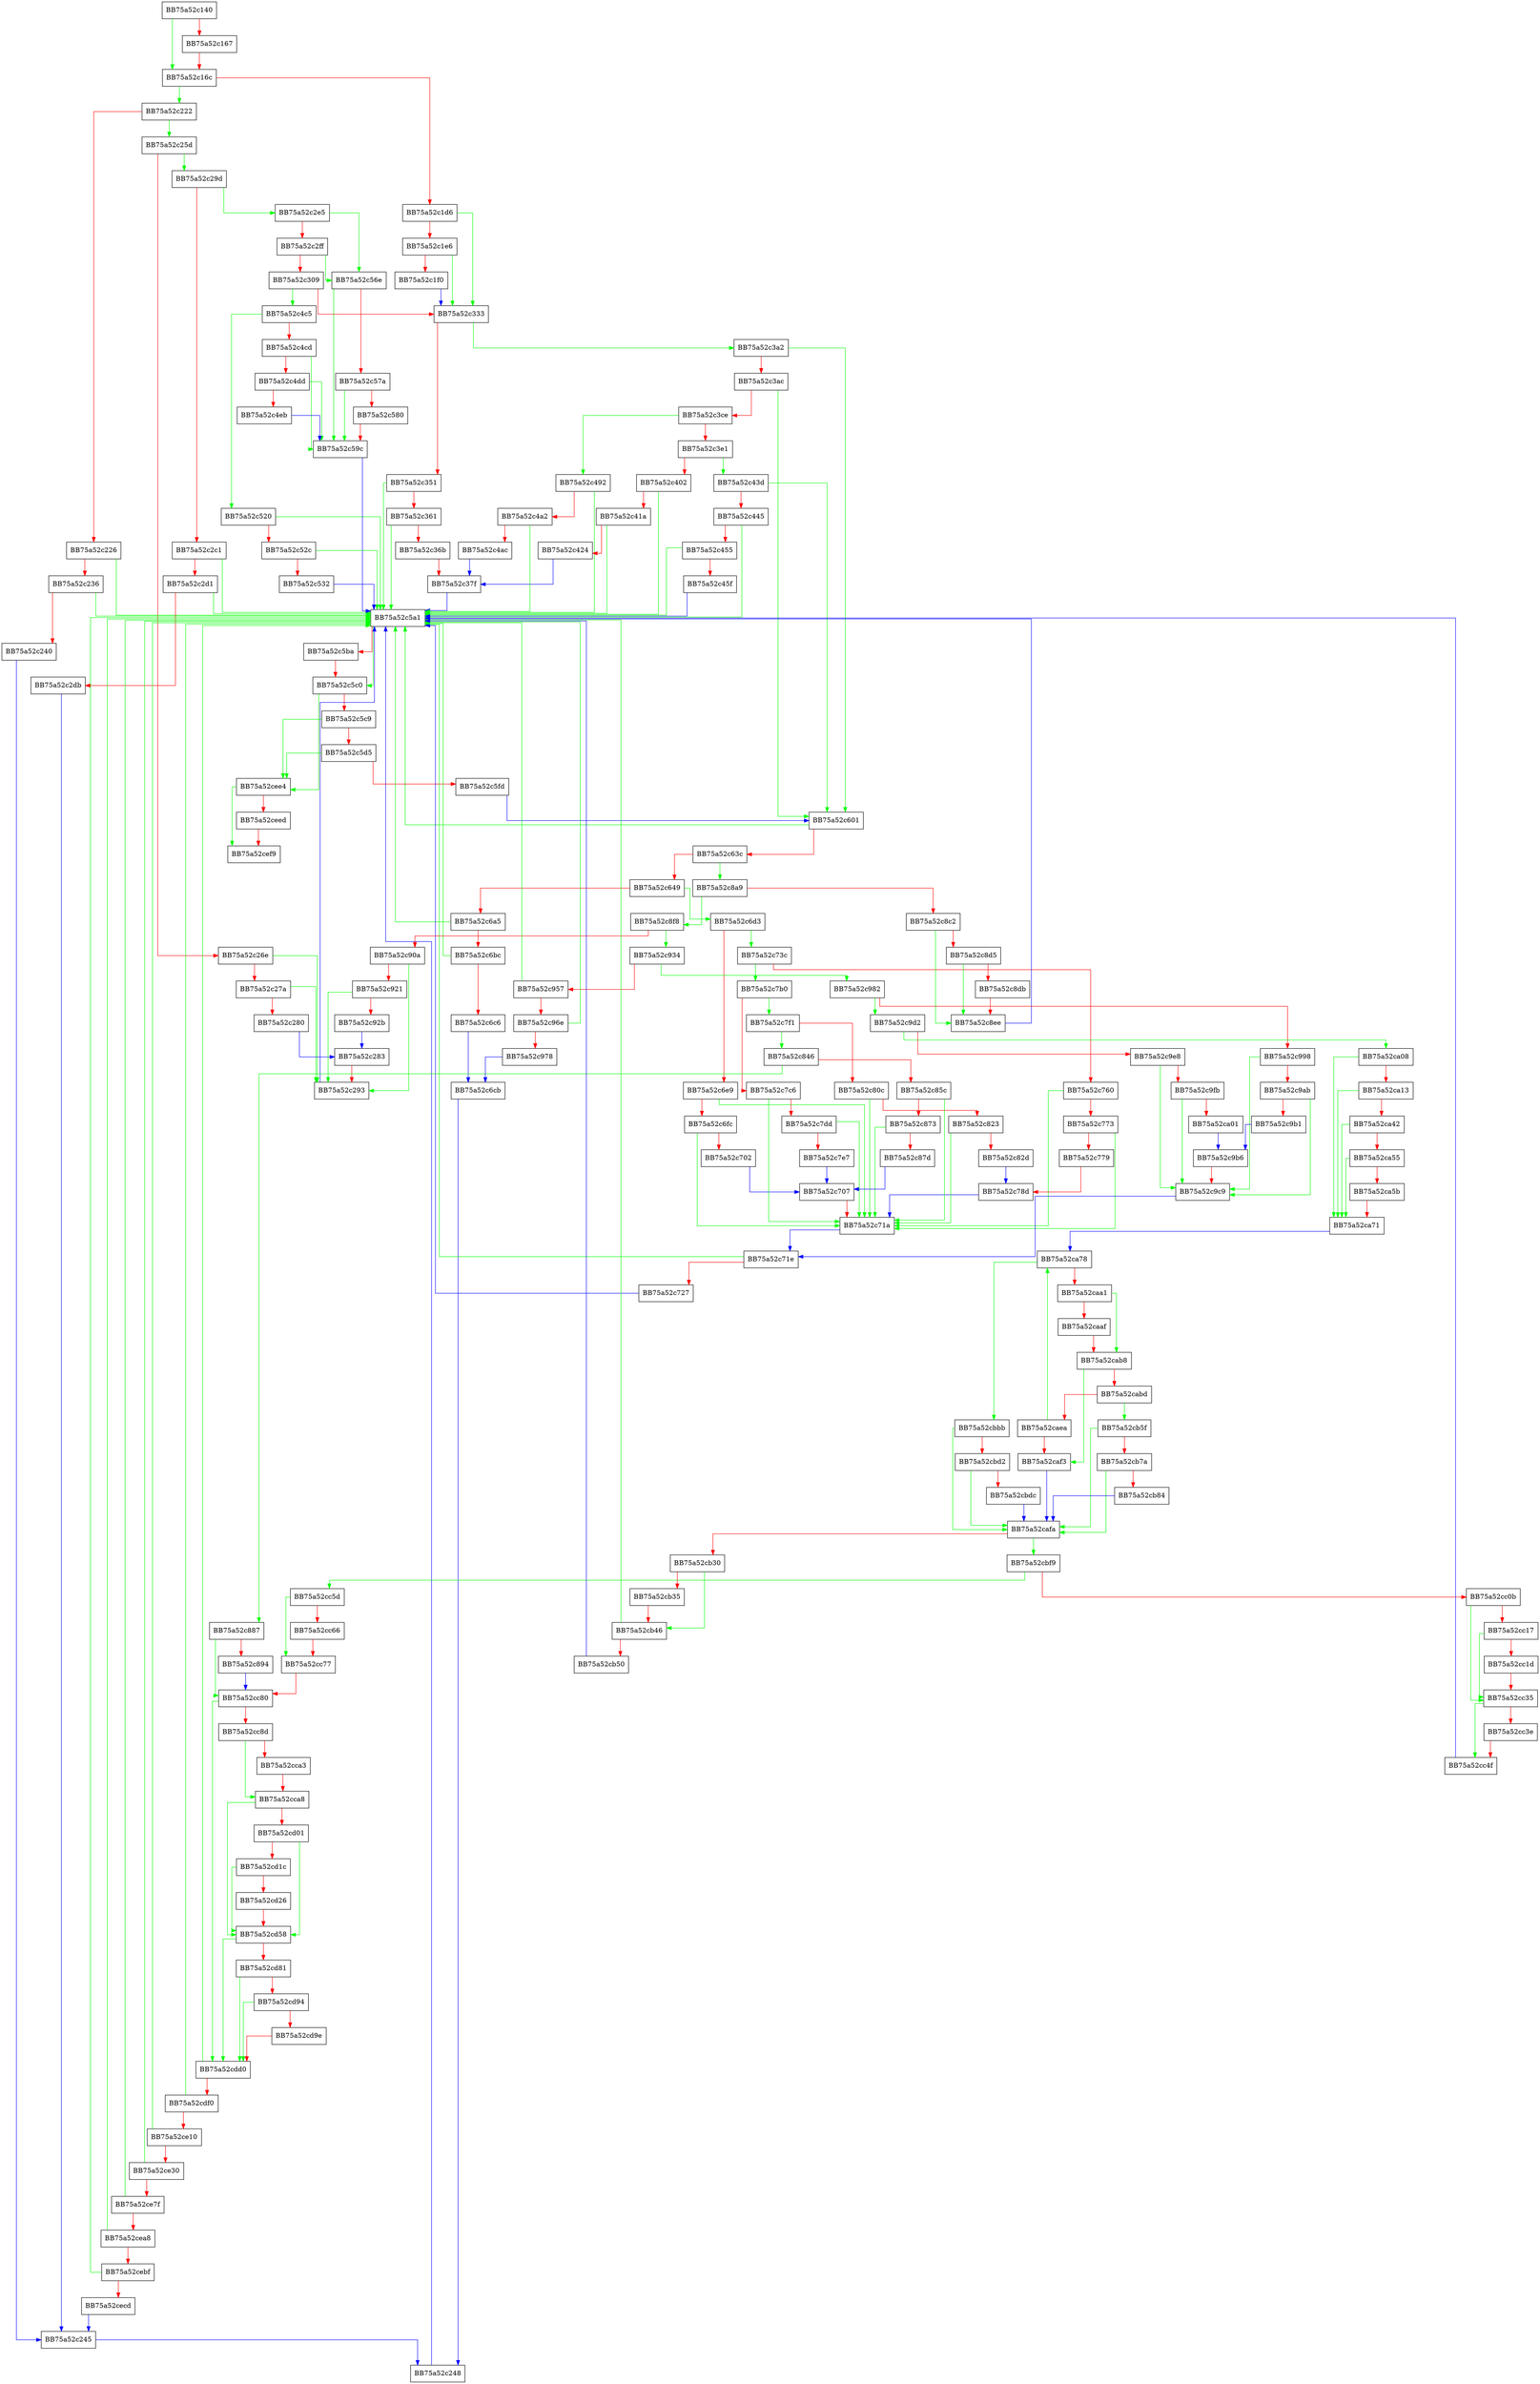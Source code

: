 digraph RestoreFile {
  node [shape="box"];
  graph [splines=ortho];
  BB75a52c140 -> BB75a52c16c [color="green"];
  BB75a52c140 -> BB75a52c167 [color="red"];
  BB75a52c167 -> BB75a52c16c [color="red"];
  BB75a52c16c -> BB75a52c222 [color="green"];
  BB75a52c16c -> BB75a52c1d6 [color="red"];
  BB75a52c1d6 -> BB75a52c333 [color="green"];
  BB75a52c1d6 -> BB75a52c1e6 [color="red"];
  BB75a52c1e6 -> BB75a52c333 [color="green"];
  BB75a52c1e6 -> BB75a52c1f0 [color="red"];
  BB75a52c1f0 -> BB75a52c333 [color="blue"];
  BB75a52c222 -> BB75a52c25d [color="green"];
  BB75a52c222 -> BB75a52c226 [color="red"];
  BB75a52c226 -> BB75a52c5a1 [color="green"];
  BB75a52c226 -> BB75a52c236 [color="red"];
  BB75a52c236 -> BB75a52c5a1 [color="green"];
  BB75a52c236 -> BB75a52c240 [color="red"];
  BB75a52c240 -> BB75a52c245 [color="blue"];
  BB75a52c245 -> BB75a52c248 [color="blue"];
  BB75a52c248 -> BB75a52c5a1 [color="blue"];
  BB75a52c25d -> BB75a52c29d [color="green"];
  BB75a52c25d -> BB75a52c26e [color="red"];
  BB75a52c26e -> BB75a52c293 [color="green"];
  BB75a52c26e -> BB75a52c27a [color="red"];
  BB75a52c27a -> BB75a52c293 [color="green"];
  BB75a52c27a -> BB75a52c280 [color="red"];
  BB75a52c280 -> BB75a52c283 [color="blue"];
  BB75a52c283 -> BB75a52c293 [color="red"];
  BB75a52c293 -> BB75a52c5a1 [color="blue"];
  BB75a52c29d -> BB75a52c2e5 [color="green"];
  BB75a52c29d -> BB75a52c2c1 [color="red"];
  BB75a52c2c1 -> BB75a52c5a1 [color="green"];
  BB75a52c2c1 -> BB75a52c2d1 [color="red"];
  BB75a52c2d1 -> BB75a52c5a1 [color="green"];
  BB75a52c2d1 -> BB75a52c2db [color="red"];
  BB75a52c2db -> BB75a52c245 [color="blue"];
  BB75a52c2e5 -> BB75a52c56e [color="green"];
  BB75a52c2e5 -> BB75a52c2ff [color="red"];
  BB75a52c2ff -> BB75a52c56e [color="green"];
  BB75a52c2ff -> BB75a52c309 [color="red"];
  BB75a52c309 -> BB75a52c4c5 [color="green"];
  BB75a52c309 -> BB75a52c333 [color="red"];
  BB75a52c333 -> BB75a52c3a2 [color="green"];
  BB75a52c333 -> BB75a52c351 [color="red"];
  BB75a52c351 -> BB75a52c5a1 [color="green"];
  BB75a52c351 -> BB75a52c361 [color="red"];
  BB75a52c361 -> BB75a52c5a1 [color="green"];
  BB75a52c361 -> BB75a52c36b [color="red"];
  BB75a52c36b -> BB75a52c37f [color="red"];
  BB75a52c37f -> BB75a52c5a1 [color="blue"];
  BB75a52c3a2 -> BB75a52c601 [color="green"];
  BB75a52c3a2 -> BB75a52c3ac [color="red"];
  BB75a52c3ac -> BB75a52c601 [color="green"];
  BB75a52c3ac -> BB75a52c3ce [color="red"];
  BB75a52c3ce -> BB75a52c492 [color="green"];
  BB75a52c3ce -> BB75a52c3e1 [color="red"];
  BB75a52c3e1 -> BB75a52c43d [color="green"];
  BB75a52c3e1 -> BB75a52c402 [color="red"];
  BB75a52c402 -> BB75a52c5a1 [color="green"];
  BB75a52c402 -> BB75a52c41a [color="red"];
  BB75a52c41a -> BB75a52c5a1 [color="green"];
  BB75a52c41a -> BB75a52c424 [color="red"];
  BB75a52c424 -> BB75a52c37f [color="blue"];
  BB75a52c43d -> BB75a52c601 [color="green"];
  BB75a52c43d -> BB75a52c445 [color="red"];
  BB75a52c445 -> BB75a52c5a1 [color="green"];
  BB75a52c445 -> BB75a52c455 [color="red"];
  BB75a52c455 -> BB75a52c5a1 [color="green"];
  BB75a52c455 -> BB75a52c45f [color="red"];
  BB75a52c45f -> BB75a52c5a1 [color="blue"];
  BB75a52c492 -> BB75a52c5a1 [color="green"];
  BB75a52c492 -> BB75a52c4a2 [color="red"];
  BB75a52c4a2 -> BB75a52c5a1 [color="green"];
  BB75a52c4a2 -> BB75a52c4ac [color="red"];
  BB75a52c4ac -> BB75a52c37f [color="blue"];
  BB75a52c4c5 -> BB75a52c520 [color="green"];
  BB75a52c4c5 -> BB75a52c4cd [color="red"];
  BB75a52c4cd -> BB75a52c59c [color="green"];
  BB75a52c4cd -> BB75a52c4dd [color="red"];
  BB75a52c4dd -> BB75a52c59c [color="green"];
  BB75a52c4dd -> BB75a52c4eb [color="red"];
  BB75a52c4eb -> BB75a52c59c [color="blue"];
  BB75a52c520 -> BB75a52c5a1 [color="green"];
  BB75a52c520 -> BB75a52c52c [color="red"];
  BB75a52c52c -> BB75a52c5a1 [color="green"];
  BB75a52c52c -> BB75a52c532 [color="red"];
  BB75a52c532 -> BB75a52c5a1 [color="blue"];
  BB75a52c56e -> BB75a52c59c [color="green"];
  BB75a52c56e -> BB75a52c57a [color="red"];
  BB75a52c57a -> BB75a52c59c [color="green"];
  BB75a52c57a -> BB75a52c580 [color="red"];
  BB75a52c580 -> BB75a52c59c [color="red"];
  BB75a52c59c -> BB75a52c5a1 [color="blue"];
  BB75a52c5a1 -> BB75a52c5c0 [color="green"];
  BB75a52c5a1 -> BB75a52c5ba [color="red"];
  BB75a52c5ba -> BB75a52c5c0 [color="red"];
  BB75a52c5c0 -> BB75a52cee4 [color="green"];
  BB75a52c5c0 -> BB75a52c5c9 [color="red"];
  BB75a52c5c9 -> BB75a52cee4 [color="green"];
  BB75a52c5c9 -> BB75a52c5d5 [color="red"];
  BB75a52c5d5 -> BB75a52cee4 [color="green"];
  BB75a52c5d5 -> BB75a52c5fd [color="red"];
  BB75a52c5fd -> BB75a52c601 [color="blue"];
  BB75a52c601 -> BB75a52c5a1 [color="green"];
  BB75a52c601 -> BB75a52c63c [color="red"];
  BB75a52c63c -> BB75a52c8a9 [color="green"];
  BB75a52c63c -> BB75a52c649 [color="red"];
  BB75a52c649 -> BB75a52c6d3 [color="green"];
  BB75a52c649 -> BB75a52c6a5 [color="red"];
  BB75a52c6a5 -> BB75a52c5a1 [color="green"];
  BB75a52c6a5 -> BB75a52c6bc [color="red"];
  BB75a52c6bc -> BB75a52c5a1 [color="green"];
  BB75a52c6bc -> BB75a52c6c6 [color="red"];
  BB75a52c6c6 -> BB75a52c6cb [color="blue"];
  BB75a52c6cb -> BB75a52c248 [color="blue"];
  BB75a52c6d3 -> BB75a52c73c [color="green"];
  BB75a52c6d3 -> BB75a52c6e9 [color="red"];
  BB75a52c6e9 -> BB75a52c71a [color="green"];
  BB75a52c6e9 -> BB75a52c6fc [color="red"];
  BB75a52c6fc -> BB75a52c71a [color="green"];
  BB75a52c6fc -> BB75a52c702 [color="red"];
  BB75a52c702 -> BB75a52c707 [color="blue"];
  BB75a52c707 -> BB75a52c71a [color="red"];
  BB75a52c71a -> BB75a52c71e [color="blue"];
  BB75a52c71e -> BB75a52c5a1 [color="green"];
  BB75a52c71e -> BB75a52c727 [color="red"];
  BB75a52c727 -> BB75a52c5a1 [color="blue"];
  BB75a52c73c -> BB75a52c7b0 [color="green"];
  BB75a52c73c -> BB75a52c760 [color="red"];
  BB75a52c760 -> BB75a52c71a [color="green"];
  BB75a52c760 -> BB75a52c773 [color="red"];
  BB75a52c773 -> BB75a52c71a [color="green"];
  BB75a52c773 -> BB75a52c779 [color="red"];
  BB75a52c779 -> BB75a52c78d [color="red"];
  BB75a52c78d -> BB75a52c71a [color="blue"];
  BB75a52c7b0 -> BB75a52c7f1 [color="green"];
  BB75a52c7b0 -> BB75a52c7c6 [color="red"];
  BB75a52c7c6 -> BB75a52c71a [color="green"];
  BB75a52c7c6 -> BB75a52c7dd [color="red"];
  BB75a52c7dd -> BB75a52c71a [color="green"];
  BB75a52c7dd -> BB75a52c7e7 [color="red"];
  BB75a52c7e7 -> BB75a52c707 [color="blue"];
  BB75a52c7f1 -> BB75a52c846 [color="green"];
  BB75a52c7f1 -> BB75a52c80c [color="red"];
  BB75a52c80c -> BB75a52c71a [color="green"];
  BB75a52c80c -> BB75a52c823 [color="red"];
  BB75a52c823 -> BB75a52c71a [color="green"];
  BB75a52c823 -> BB75a52c82d [color="red"];
  BB75a52c82d -> BB75a52c78d [color="blue"];
  BB75a52c846 -> BB75a52c887 [color="green"];
  BB75a52c846 -> BB75a52c85c [color="red"];
  BB75a52c85c -> BB75a52c71a [color="green"];
  BB75a52c85c -> BB75a52c873 [color="red"];
  BB75a52c873 -> BB75a52c71a [color="green"];
  BB75a52c873 -> BB75a52c87d [color="red"];
  BB75a52c87d -> BB75a52c707 [color="blue"];
  BB75a52c887 -> BB75a52cc80 [color="green"];
  BB75a52c887 -> BB75a52c894 [color="red"];
  BB75a52c894 -> BB75a52cc80 [color="blue"];
  BB75a52c8a9 -> BB75a52c8f8 [color="green"];
  BB75a52c8a9 -> BB75a52c8c2 [color="red"];
  BB75a52c8c2 -> BB75a52c8ee [color="green"];
  BB75a52c8c2 -> BB75a52c8d5 [color="red"];
  BB75a52c8d5 -> BB75a52c8ee [color="green"];
  BB75a52c8d5 -> BB75a52c8db [color="red"];
  BB75a52c8db -> BB75a52c8ee [color="red"];
  BB75a52c8ee -> BB75a52c5a1 [color="blue"];
  BB75a52c8f8 -> BB75a52c934 [color="green"];
  BB75a52c8f8 -> BB75a52c90a [color="red"];
  BB75a52c90a -> BB75a52c293 [color="green"];
  BB75a52c90a -> BB75a52c921 [color="red"];
  BB75a52c921 -> BB75a52c293 [color="green"];
  BB75a52c921 -> BB75a52c92b [color="red"];
  BB75a52c92b -> BB75a52c283 [color="blue"];
  BB75a52c934 -> BB75a52c982 [color="green"];
  BB75a52c934 -> BB75a52c957 [color="red"];
  BB75a52c957 -> BB75a52c5a1 [color="green"];
  BB75a52c957 -> BB75a52c96e [color="red"];
  BB75a52c96e -> BB75a52c5a1 [color="green"];
  BB75a52c96e -> BB75a52c978 [color="red"];
  BB75a52c978 -> BB75a52c6cb [color="blue"];
  BB75a52c982 -> BB75a52c9d2 [color="green"];
  BB75a52c982 -> BB75a52c998 [color="red"];
  BB75a52c998 -> BB75a52c9c9 [color="green"];
  BB75a52c998 -> BB75a52c9ab [color="red"];
  BB75a52c9ab -> BB75a52c9c9 [color="green"];
  BB75a52c9ab -> BB75a52c9b1 [color="red"];
  BB75a52c9b1 -> BB75a52c9b6 [color="blue"];
  BB75a52c9b6 -> BB75a52c9c9 [color="red"];
  BB75a52c9c9 -> BB75a52c71e [color="blue"];
  BB75a52c9d2 -> BB75a52ca08 [color="green"];
  BB75a52c9d2 -> BB75a52c9e8 [color="red"];
  BB75a52c9e8 -> BB75a52c9c9 [color="green"];
  BB75a52c9e8 -> BB75a52c9fb [color="red"];
  BB75a52c9fb -> BB75a52c9c9 [color="green"];
  BB75a52c9fb -> BB75a52ca01 [color="red"];
  BB75a52ca01 -> BB75a52c9b6 [color="blue"];
  BB75a52ca08 -> BB75a52ca71 [color="green"];
  BB75a52ca08 -> BB75a52ca13 [color="red"];
  BB75a52ca13 -> BB75a52ca71 [color="green"];
  BB75a52ca13 -> BB75a52ca42 [color="red"];
  BB75a52ca42 -> BB75a52ca71 [color="green"];
  BB75a52ca42 -> BB75a52ca55 [color="red"];
  BB75a52ca55 -> BB75a52ca71 [color="green"];
  BB75a52ca55 -> BB75a52ca5b [color="red"];
  BB75a52ca5b -> BB75a52ca71 [color="red"];
  BB75a52ca71 -> BB75a52ca78 [color="blue"];
  BB75a52ca78 -> BB75a52cbbb [color="green"];
  BB75a52ca78 -> BB75a52caa1 [color="red"];
  BB75a52caa1 -> BB75a52cab8 [color="green"];
  BB75a52caa1 -> BB75a52caaf [color="red"];
  BB75a52caaf -> BB75a52cab8 [color="red"];
  BB75a52cab8 -> BB75a52caf3 [color="green"];
  BB75a52cab8 -> BB75a52cabd [color="red"];
  BB75a52cabd -> BB75a52cb5f [color="green"];
  BB75a52cabd -> BB75a52caea [color="red"];
  BB75a52caea -> BB75a52ca78 [color="green"];
  BB75a52caea -> BB75a52caf3 [color="red"];
  BB75a52caf3 -> BB75a52cafa [color="blue"];
  BB75a52cafa -> BB75a52cbf9 [color="green"];
  BB75a52cafa -> BB75a52cb30 [color="red"];
  BB75a52cb30 -> BB75a52cb46 [color="green"];
  BB75a52cb30 -> BB75a52cb35 [color="red"];
  BB75a52cb35 -> BB75a52cb46 [color="red"];
  BB75a52cb46 -> BB75a52c5a1 [color="green"];
  BB75a52cb46 -> BB75a52cb50 [color="red"];
  BB75a52cb50 -> BB75a52c5a1 [color="blue"];
  BB75a52cb5f -> BB75a52cafa [color="green"];
  BB75a52cb5f -> BB75a52cb7a [color="red"];
  BB75a52cb7a -> BB75a52cafa [color="green"];
  BB75a52cb7a -> BB75a52cb84 [color="red"];
  BB75a52cb84 -> BB75a52cafa [color="blue"];
  BB75a52cbbb -> BB75a52cafa [color="green"];
  BB75a52cbbb -> BB75a52cbd2 [color="red"];
  BB75a52cbd2 -> BB75a52cafa [color="green"];
  BB75a52cbd2 -> BB75a52cbdc [color="red"];
  BB75a52cbdc -> BB75a52cafa [color="blue"];
  BB75a52cbf9 -> BB75a52cc5d [color="green"];
  BB75a52cbf9 -> BB75a52cc0b [color="red"];
  BB75a52cc0b -> BB75a52cc35 [color="green"];
  BB75a52cc0b -> BB75a52cc17 [color="red"];
  BB75a52cc17 -> BB75a52cc35 [color="green"];
  BB75a52cc17 -> BB75a52cc1d [color="red"];
  BB75a52cc1d -> BB75a52cc35 [color="red"];
  BB75a52cc35 -> BB75a52cc4f [color="green"];
  BB75a52cc35 -> BB75a52cc3e [color="red"];
  BB75a52cc3e -> BB75a52cc4f [color="red"];
  BB75a52cc4f -> BB75a52c5a1 [color="blue"];
  BB75a52cc5d -> BB75a52cc77 [color="green"];
  BB75a52cc5d -> BB75a52cc66 [color="red"];
  BB75a52cc66 -> BB75a52cc77 [color="red"];
  BB75a52cc77 -> BB75a52cc80 [color="red"];
  BB75a52cc80 -> BB75a52cdd0 [color="green"];
  BB75a52cc80 -> BB75a52cc8d [color="red"];
  BB75a52cc8d -> BB75a52cca8 [color="green"];
  BB75a52cc8d -> BB75a52cca3 [color="red"];
  BB75a52cca3 -> BB75a52cca8 [color="red"];
  BB75a52cca8 -> BB75a52cd58 [color="green"];
  BB75a52cca8 -> BB75a52cd01 [color="red"];
  BB75a52cd01 -> BB75a52cd58 [color="green"];
  BB75a52cd01 -> BB75a52cd1c [color="red"];
  BB75a52cd1c -> BB75a52cd58 [color="green"];
  BB75a52cd1c -> BB75a52cd26 [color="red"];
  BB75a52cd26 -> BB75a52cd58 [color="red"];
  BB75a52cd58 -> BB75a52cdd0 [color="green"];
  BB75a52cd58 -> BB75a52cd81 [color="red"];
  BB75a52cd81 -> BB75a52cdd0 [color="green"];
  BB75a52cd81 -> BB75a52cd94 [color="red"];
  BB75a52cd94 -> BB75a52cdd0 [color="green"];
  BB75a52cd94 -> BB75a52cd9e [color="red"];
  BB75a52cd9e -> BB75a52cdd0 [color="red"];
  BB75a52cdd0 -> BB75a52c5a1 [color="green"];
  BB75a52cdd0 -> BB75a52cdf0 [color="red"];
  BB75a52cdf0 -> BB75a52c5a1 [color="green"];
  BB75a52cdf0 -> BB75a52ce10 [color="red"];
  BB75a52ce10 -> BB75a52c5a1 [color="green"];
  BB75a52ce10 -> BB75a52ce30 [color="red"];
  BB75a52ce30 -> BB75a52c5a1 [color="green"];
  BB75a52ce30 -> BB75a52ce7f [color="red"];
  BB75a52ce7f -> BB75a52c5a1 [color="green"];
  BB75a52ce7f -> BB75a52cea8 [color="red"];
  BB75a52cea8 -> BB75a52c5a1 [color="green"];
  BB75a52cea8 -> BB75a52cebf [color="red"];
  BB75a52cebf -> BB75a52c5a1 [color="green"];
  BB75a52cebf -> BB75a52cecd [color="red"];
  BB75a52cecd -> BB75a52c245 [color="blue"];
  BB75a52cee4 -> BB75a52cef9 [color="green"];
  BB75a52cee4 -> BB75a52ceed [color="red"];
  BB75a52ceed -> BB75a52cef9 [color="red"];
}